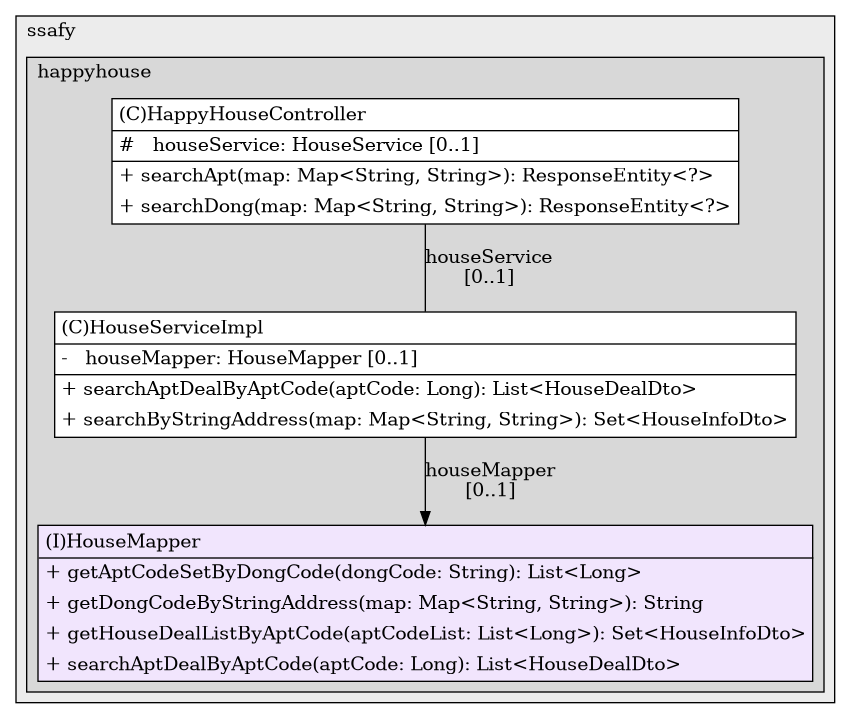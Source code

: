 @startuml

/' diagram meta data start
config=StructureConfiguration;
{
  "projectClassification": {
    "searchMode": "OpenProject", // OpenProject, AllProjects
    "includedProjects": "",
    "pathEndKeywords": "*.impl",
    "isClientPath": "",
    "isClientName": "",
    "isTestPath": "",
    "isTestName": "",
    "isMappingPath": "",
    "isMappingName": "",
    "isDataAccessPath": "",
    "isDataAccessName": "",
    "isDataStructurePath": "",
    "isDataStructureName": "",
    "isInterfaceStructuresPath": "",
    "isInterfaceStructuresName": "",
    "isEntryPointPath": "",
    "isEntryPointName": "",
    "treatFinalFieldsAsMandatory": false
  },
  "graphRestriction": {
    "classPackageExcludeFilter": "",
    "classPackageIncludeFilter": "",
    "classNameExcludeFilter": "",
    "classNameIncludeFilter": "",
    "methodNameExcludeFilter": "",
    "methodNameIncludeFilter": "",
    "removeByInheritance": "", // inheritance/annotation based filtering is done in a second step
    "removeByAnnotation": "",
    "removeByClassPackage": "", // cleanup the graph after inheritance/annotation based filtering is done
    "removeByClassName": "",
    "cutMappings": false,
    "cutEnum": true,
    "cutTests": true,
    "cutClient": true,
    "cutDataAccess": false,
    "cutInterfaceStructures": false,
    "cutDataStructures": false,
    "cutGetterAndSetter": true,
    "cutConstructors": true
  },
  "graphTraversal": {
    "forwardDepth": 6,
    "backwardDepth": 6,
    "classPackageExcludeFilter": "",
    "classPackageIncludeFilter": "",
    "classNameExcludeFilter": "",
    "classNameIncludeFilter": "",
    "methodNameExcludeFilter": "",
    "methodNameIncludeFilter": "",
    "hideMappings": false,
    "hideDataStructures": false,
    "hidePrivateMethods": true,
    "hideInterfaceCalls": true, // indirection: implementation -> interface (is hidden) -> implementation
    "onlyShowApplicationEntryPoints": false, // root node is included
    "useMethodCallsForStructureDiagram": "ForwardOnly" // ForwardOnly, BothDirections, No
  },
  "details": {
    "aggregation": "GroupByClass", // ByClass, GroupByClass, None
    "showClassGenericTypes": true,
    "showMethods": true,
    "showMethodParameterNames": true,
    "showMethodParameterTypes": true,
    "showMethodReturnType": true,
    "showPackageLevels": 2,
    "showDetailedClassStructure": true
  },
  "rootClass": "com.ssafy.happyhouse.model.mapper.HouseMapper",
  "extensionCallbackMethod": "" // qualified.class.name#methodName - signature: public static String method(String)
}
diagram meta data end '/



digraph g {
    rankdir="TB"
    splines=polyline
    

'nodes 
subgraph cluster_109727380 { 
   	label=ssafy
	labeljust=l
	fillcolor="#ececec"
	style=filled
   
   subgraph cluster_1966184486 { 
   	label=happyhouse
	labeljust=l
	fillcolor="#d8d8d8"
	style=filled
   
   HappyHouseController1943013187[
	label=<<TABLE BORDER="1" CELLBORDER="0" CELLPADDING="4" CELLSPACING="0">
<TR><TD ALIGN="LEFT" >(C)HappyHouseController</TD></TR>
<HR/>
<TR><TD ALIGN="LEFT" >#   houseService: HouseService [0..1]</TD></TR>
<HR/>
<TR><TD ALIGN="LEFT" >+ searchApt(map: Map&lt;String, String&gt;): ResponseEntity&lt;?&gt;</TD></TR>
<TR><TD ALIGN="LEFT" >+ searchDong(map: Map&lt;String, String&gt;): ResponseEntity&lt;?&gt;</TD></TR>
</TABLE>>
	style=filled
	margin=0
	shape=plaintext
	fillcolor="#FFFFFF"
];

HouseMapper178418035[
	label=<<TABLE BORDER="1" CELLBORDER="0" CELLPADDING="4" CELLSPACING="0">
<TR><TD ALIGN="LEFT" >(I)HouseMapper</TD></TR>
<HR/>
<TR><TD ALIGN="LEFT" >+ getAptCodeSetByDongCode(dongCode: String): List&lt;Long&gt;</TD></TR>
<TR><TD ALIGN="LEFT" >+ getDongCodeByStringAddress(map: Map&lt;String, String&gt;): String</TD></TR>
<TR><TD ALIGN="LEFT" >+ getHouseDealListByAptCode(aptCodeList: List&lt;Long&gt;): Set&lt;HouseInfoDto&gt;</TD></TR>
<TR><TD ALIGN="LEFT" >+ searchAptDealByAptCode(aptCode: Long): List&lt;HouseDealDto&gt;</TD></TR>
</TABLE>>
	style=filled
	margin=0
	shape=plaintext
	fillcolor="#F1E5FD"
];

HouseServiceImpl89391127[
	label=<<TABLE BORDER="1" CELLBORDER="0" CELLPADDING="4" CELLSPACING="0">
<TR><TD ALIGN="LEFT" >(C)HouseServiceImpl</TD></TR>
<HR/>
<TR><TD ALIGN="LEFT" >-   houseMapper: HouseMapper [0..1]</TD></TR>
<HR/>
<TR><TD ALIGN="LEFT" >+ searchAptDealByAptCode(aptCode: Long): List&lt;HouseDealDto&gt;</TD></TR>
<TR><TD ALIGN="LEFT" >+ searchByStringAddress(map: Map&lt;String, String&gt;): Set&lt;HouseInfoDto&gt;</TD></TR>
</TABLE>>
	style=filled
	margin=0
	shape=plaintext
	fillcolor="#FFFFFF"
];
} 
} 

'edges    
HappyHouseController1943013187 -> HouseServiceImpl89391127[label="houseService
[0..1]", arrowhead=none];
HouseServiceImpl89391127 -> HouseMapper178418035[label="houseMapper
[0..1]"];
    
}
@enduml